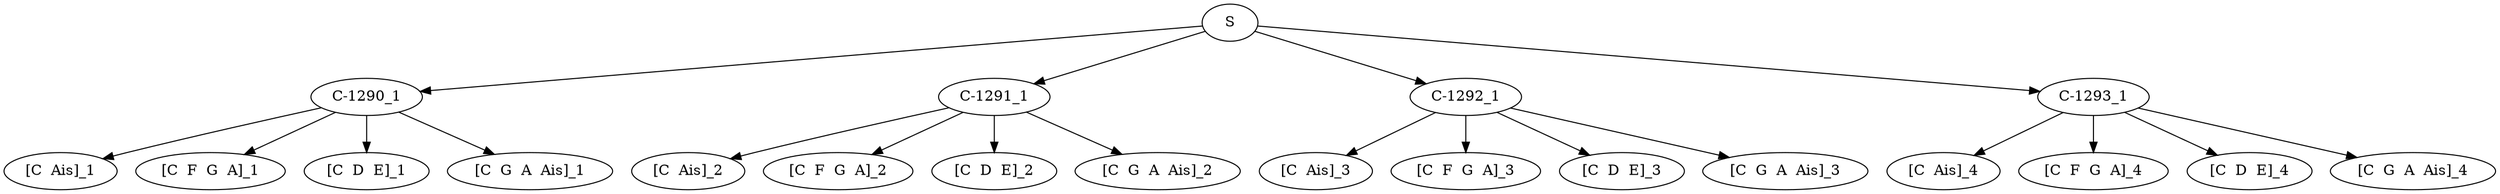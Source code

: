 digraph sample{
"S" -> "C-1290_1";
"C-1290_1" -> "[C  Ais]_1";
"C-1290_1" -> "[C  F  G  A]_1";
"C-1290_1" -> "[C  D  E]_1";
"C-1290_1" -> "[C  G  A  Ais]_1";
"S" -> "C-1291_1";
"C-1291_1" -> "[C  Ais]_2";
"C-1291_1" -> "[C  F  G  A]_2";
"C-1291_1" -> "[C  D  E]_2";
"C-1291_1" -> "[C  G  A  Ais]_2";
"S" -> "C-1292_1";
"C-1292_1" -> "[C  Ais]_3";
"C-1292_1" -> "[C  F  G  A]_3";
"C-1292_1" -> "[C  D  E]_3";
"C-1292_1" -> "[C  G  A  Ais]_3";
"S" -> "C-1293_1";
"C-1293_1" -> "[C  Ais]_4";
"C-1293_1" -> "[C  F  G  A]_4";
"C-1293_1" -> "[C  D  E]_4";
"C-1293_1" -> "[C  G  A  Ais]_4";

{rank = min; "S";}
{rank = same; "C-1290_1"; "C-1291_1"; "C-1292_1"; "C-1293_1";}
{rank = same; "[C  Ais]_1"; "[C  Ais]_2"; "[C  Ais]_3"; "[C  Ais]_4"; "[C  D  E]_1"; "[C  D  E]_2"; "[C  D  E]_3"; "[C  D  E]_4"; "[C  F  G  A]_1"; "[C  F  G  A]_2"; "[C  F  G  A]_3"; "[C  F  G  A]_4"; "[C  G  A  Ais]_1"; "[C  G  A  Ais]_2"; "[C  G  A  Ais]_3"; "[C  G  A  Ais]_4";}
}